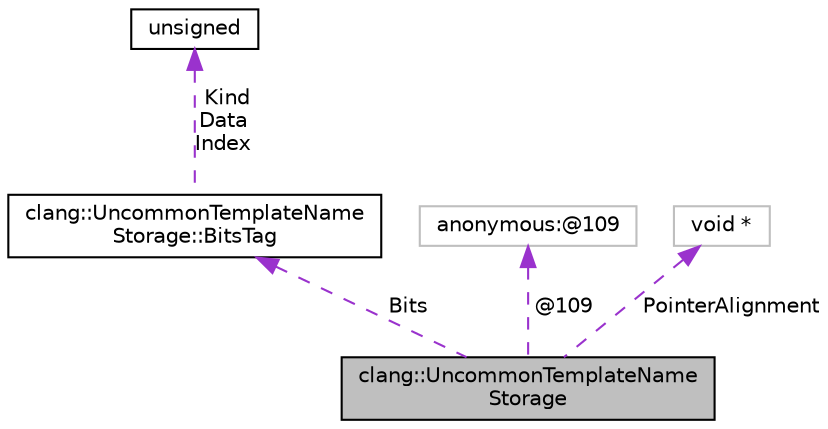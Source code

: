 digraph "clang::UncommonTemplateNameStorage"
{
 // LATEX_PDF_SIZE
  bgcolor="transparent";
  edge [fontname="Helvetica",fontsize="10",labelfontname="Helvetica",labelfontsize="10"];
  node [fontname="Helvetica",fontsize="10",shape=record];
  Node1 [label="clang::UncommonTemplateName\lStorage",height=0.2,width=0.4,color="black", fillcolor="grey75", style="filled", fontcolor="black",tooltip="Implementation class used to describe either a set of overloaded template names or an already-substit..."];
  Node2 -> Node1 [dir="back",color="darkorchid3",fontsize="10",style="dashed",label=" Bits" ,fontname="Helvetica"];
  Node2 [label="clang::UncommonTemplateName\lStorage::BitsTag",height=0.2,width=0.4,color="black",URL="$structclang_1_1UncommonTemplateNameStorage_1_1BitsTag.html",tooltip=" "];
  Node3 -> Node2 [dir="back",color="darkorchid3",fontsize="10",style="dashed",label=" Kind\nData\nIndex" ,fontname="Helvetica"];
  Node3 [label="unsigned",height=0.2,width=0.4,color="black",URL="$classunsigned.html",tooltip=" "];
  Node4 -> Node1 [dir="back",color="darkorchid3",fontsize="10",style="dashed",label=" @109" ,fontname="Helvetica"];
  Node4 [label="anonymous:@109",height=0.2,width=0.4,color="grey75",tooltip=" "];
  Node5 -> Node1 [dir="back",color="darkorchid3",fontsize="10",style="dashed",label=" PointerAlignment" ,fontname="Helvetica"];
  Node5 [label="void *",height=0.2,width=0.4,color="grey75",tooltip=" "];
}
